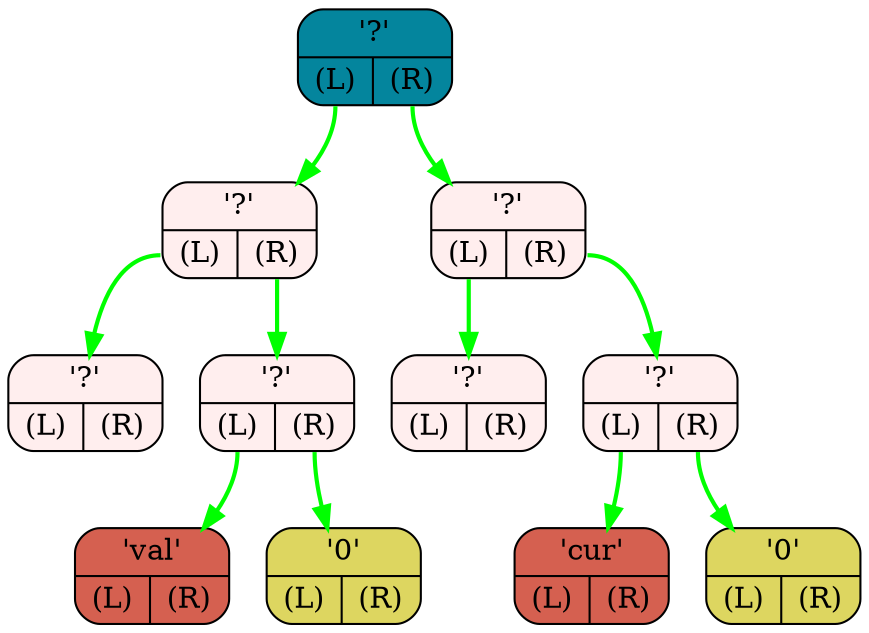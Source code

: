 digraph G{
    rankdir=TB;
    NODE0x7fff18c7dfd8[shape="Mrecord",color="black",fillcolor="#04859D",style="filled",label="{'?' | {<L> (L)| <R> (R)}}"]
    NODE0x7fff18c7e000[shape="Mrecord",color="black",fillcolor="#FFEEEE",style="filled",label="{'?' | {<L> (L)| <R> (R)}}"]
    NODE0x7fff18c7e028[shape="Mrecord",color="black",fillcolor="#FFEEEE",style="filled",label="{'?' | {<L> (L)| <R> (R)}}"]
    NODE0x7fff18c7e050[shape="Mrecord",color="black",fillcolor="#FFEEEE",style="filled",label="{'?' | {<L> (L)| <R> (R)}}"]
    NODE0x7fff18c7e078[shape="Mrecord",color="black",fillcolor="#d56050",style="filled",label="{'val' | {<L> (L)| <R> (R)}}"]
    NODE0x7fff18c7e0a0[shape="Mrecord",color="black",fillcolor="#ddd660",style="filled",label="{'0' | {<L> (L)| <R> (R)}}"]
    NODE0x7fff18c7e0c8[shape="Mrecord",color="black",fillcolor="#FFEEEE",style="filled",label="{'?' | {<L> (L)| <R> (R)}}"]
    NODE0x7fff18c7e0f0[shape="Mrecord",color="black",fillcolor="#FFEEEE",style="filled",label="{'?' | {<L> (L)| <R> (R)}}"]
    NODE0x7fff18c7e118[shape="Mrecord",color="black",fillcolor="#FFEEEE",style="filled",label="{'?' | {<L> (L)| <R> (R)}}"]
    NODE0x7fff18c7e140[shape="Mrecord",color="black",fillcolor="#d56050",style="filled",label="{'cur' | {<L> (L)| <R> (R)}}"]
    NODE0x7fff18c7e168[shape="Mrecord",color="black",fillcolor="#ddd660",style="filled",label="{'0' | {<L> (L)| <R> (R)}}"]
    NODE0x7fff18c7e050:L-> NODE0x7fff18c7e078 [color="#00FF00",penwidth=2,label=""]
    NODE0x7fff18c7e050:R-> NODE0x7fff18c7e0a0 [color="#00FF00",penwidth=2,label=""]
    NODE0x7fff18c7e000:L-> NODE0x7fff18c7e028 [color="#00FF00",penwidth=2,label=""]
    NODE0x7fff18c7e000:R-> NODE0x7fff18c7e050 [color="#00FF00",penwidth=2,label=""]
    NODE0x7fff18c7e118:L-> NODE0x7fff18c7e140 [color="#00FF00",penwidth=2,label=""]
    NODE0x7fff18c7e118:R-> NODE0x7fff18c7e168 [color="#00FF00",penwidth=2,label=""]
    NODE0x7fff18c7e0c8:L-> NODE0x7fff18c7e0f0 [color="#00FF00",penwidth=2,label=""]
    NODE0x7fff18c7e0c8:R-> NODE0x7fff18c7e118 [color="#00FF00",penwidth=2,label=""]
    NODE0x7fff18c7dfd8:L-> NODE0x7fff18c7e000 [color="#00FF00",penwidth=2,label=""]
    NODE0x7fff18c7dfd8:R-> NODE0x7fff18c7e0c8 [color="#00FF00",penwidth=2,label=""]
}